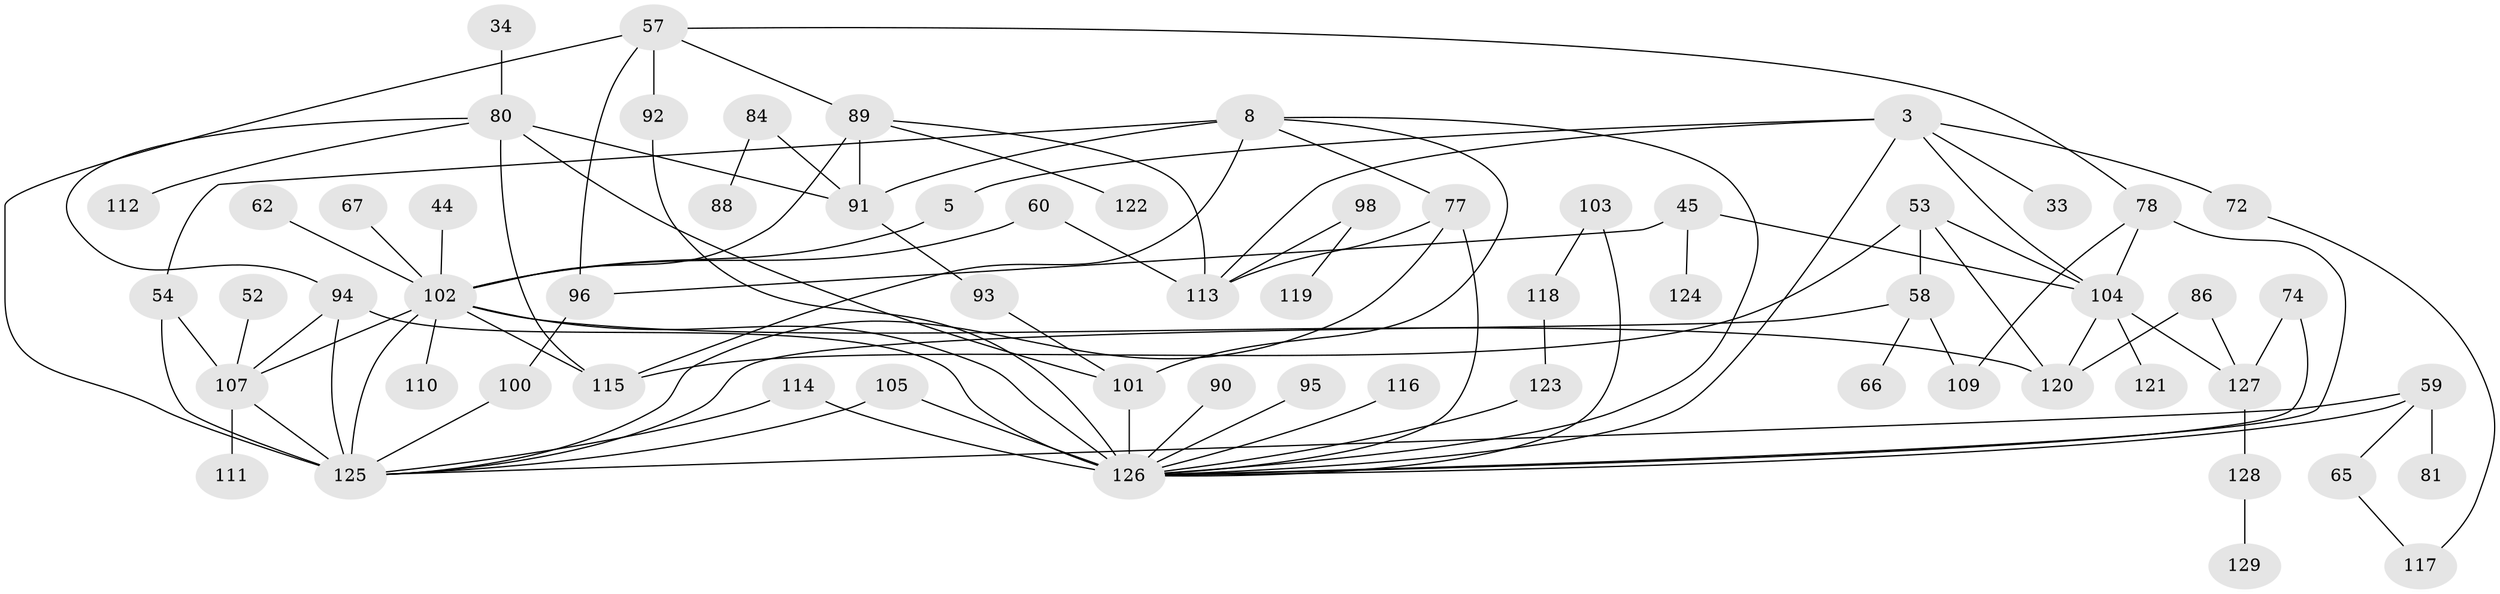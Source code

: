 // original degree distribution, {6: 0.06976744186046512, 3: 0.23255813953488372, 4: 0.12403100775193798, 7: 0.023255813953488372, 2: 0.29457364341085274, 9: 0.007751937984496124, 5: 0.06201550387596899, 1: 0.18604651162790697}
// Generated by graph-tools (version 1.1) at 2025/46/03/04/25 21:46:07]
// undirected, 64 vertices, 99 edges
graph export_dot {
graph [start="1"]
  node [color=gray90,style=filled];
  3 [super="+1"];
  5;
  8;
  33;
  34;
  44;
  45;
  52;
  53 [super="+12"];
  54 [super="+21"];
  57;
  58 [super="+51"];
  59;
  60;
  62;
  65;
  66;
  67;
  72;
  74;
  77 [super="+69"];
  78 [super="+39"];
  80 [super="+29+24"];
  81;
  84;
  86;
  88;
  89;
  90;
  91 [super="+50+83"];
  92;
  93 [super="+79"];
  94 [super="+17"];
  95;
  96 [super="+56"];
  98;
  100;
  101 [super="+73+28"];
  102 [super="+16+68"];
  103;
  104 [super="+15+42"];
  105;
  107 [super="+25"];
  109;
  110;
  111;
  112;
  113 [super="+41+40+26"];
  114;
  115 [super="+82"];
  116;
  117;
  118;
  119;
  120 [super="+14"];
  121;
  122;
  123;
  124;
  125 [super="+99+76+108"];
  126 [super="+64+106+70+97"];
  127;
  128;
  129;
  3 -- 33;
  3 -- 72 [weight=2];
  3 -- 5 [weight=2];
  3 -- 104 [weight=2];
  3 -- 113;
  3 -- 126 [weight=2];
  5 -- 102 [weight=2];
  8 -- 91 [weight=2];
  8 -- 54 [weight=2];
  8 -- 101 [weight=2];
  8 -- 126;
  8 -- 115;
  8 -- 77;
  34 -- 80;
  44 -- 102;
  45 -- 124;
  45 -- 96 [weight=2];
  45 -- 104;
  52 -- 107;
  53 -- 115;
  53 -- 120 [weight=2];
  53 -- 104;
  53 -- 58;
  54 -- 107;
  54 -- 125;
  57 -- 96;
  57 -- 92;
  57 -- 89;
  57 -- 78;
  57 -- 125;
  58 -- 66;
  58 -- 109;
  58 -- 125 [weight=2];
  59 -- 65;
  59 -- 81;
  59 -- 125;
  59 -- 126;
  60 -- 113;
  60 -- 102;
  62 -- 102;
  65 -- 117;
  67 -- 102;
  72 -- 117;
  74 -- 127;
  74 -- 126;
  77 -- 113;
  77 -- 125;
  77 -- 126;
  78 -- 109;
  78 -- 104;
  78 -- 126;
  80 -- 101 [weight=3];
  80 -- 112;
  80 -- 94;
  80 -- 91;
  80 -- 115;
  84 -- 88;
  84 -- 91;
  86 -- 127;
  86 -- 120;
  89 -- 122;
  89 -- 113;
  89 -- 102;
  89 -- 91;
  90 -- 126;
  91 -- 93;
  92 -- 126;
  93 -- 101;
  94 -- 107 [weight=2];
  94 -- 125;
  94 -- 126 [weight=3];
  95 -- 126;
  96 -- 100;
  98 -- 119;
  98 -- 113;
  100 -- 125;
  101 -- 126 [weight=3];
  102 -- 107;
  102 -- 110;
  102 -- 115;
  102 -- 120;
  102 -- 125 [weight=4];
  102 -- 126 [weight=5];
  103 -- 118;
  103 -- 126;
  104 -- 121;
  104 -- 120;
  104 -- 127;
  105 -- 125;
  105 -- 126;
  107 -- 111;
  107 -- 125;
  114 -- 125;
  114 -- 126;
  116 -- 126;
  118 -- 123;
  123 -- 126;
  127 -- 128;
  128 -- 129;
}
